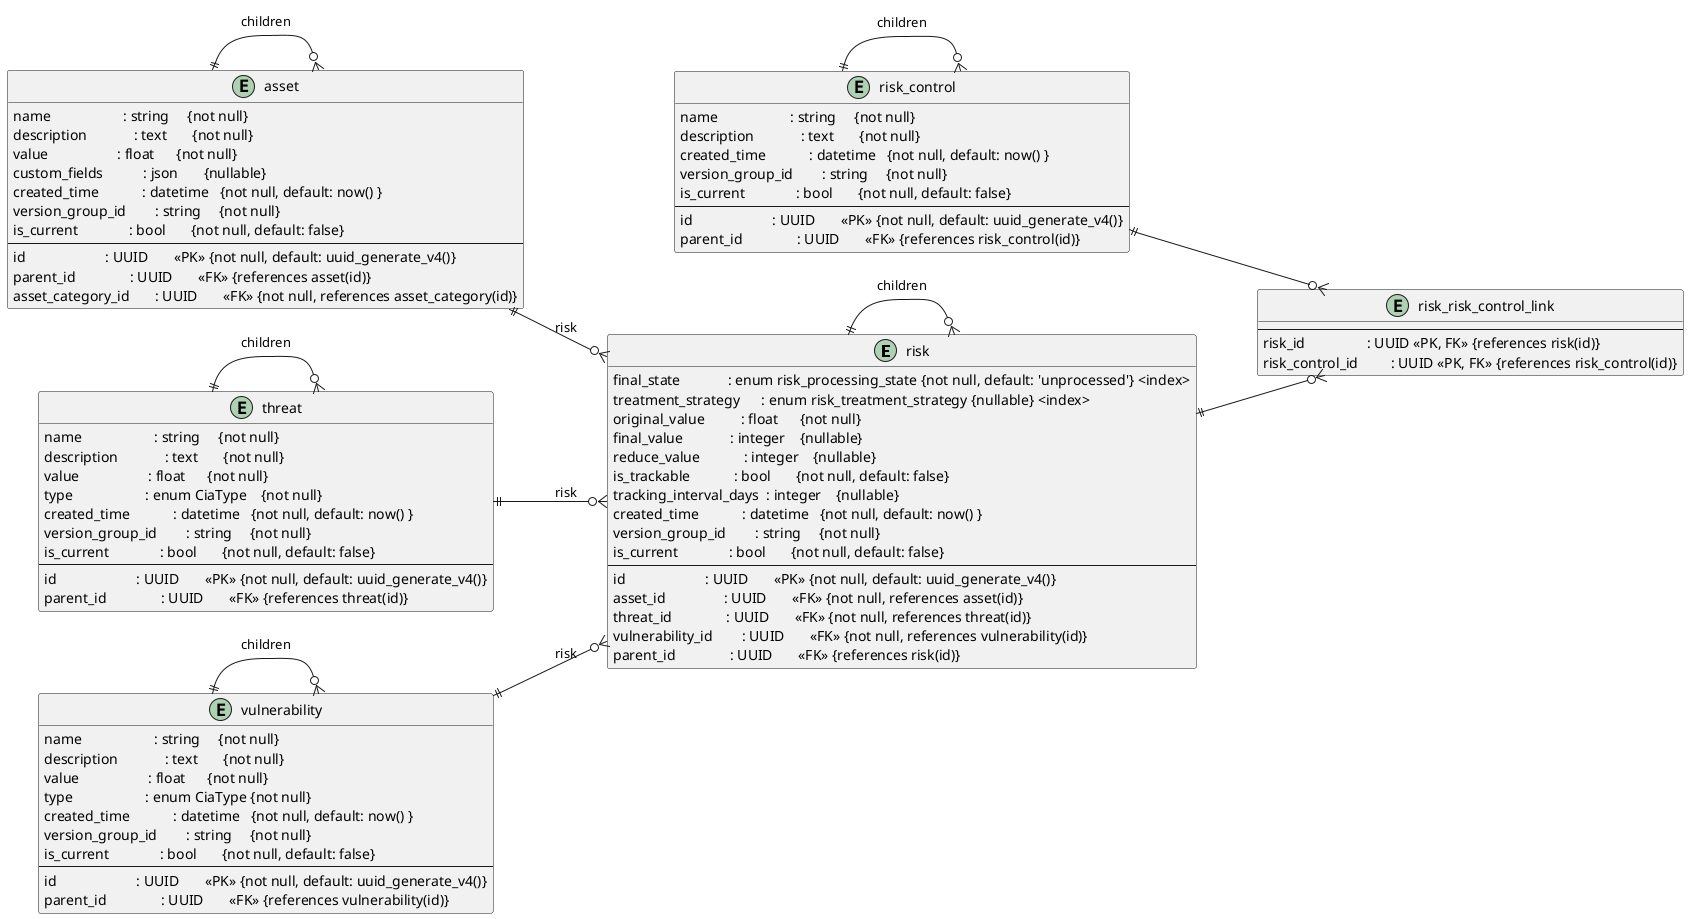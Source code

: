 @startuml
' skinparam linetype ortho
left to right direction

entity "risk" as RSK {
    final_state             : enum risk_processing_state {not null, default: 'unprocessed'} <index>
    treatment_strategy      : enum risk_treatment_strategy {nullable} <index>
    original_value          : float      {not null}
    final_value             : integer    {nullable}
    reduce_value            : integer    {nullable}
    is_trackable            : bool       {not null, default: false}
    tracking_interval_days  : integer    {nullable}
    created_time            : datetime   {not null, default: now() }
    version_group_id        : string     {not null}
    is_current              : bool       {not null, default: false}
    --
    id                      : UUID       <<PK>> {not null, default: uuid_generate_v4()}
    asset_id                : UUID       <<FK>> {not null, references asset(id)}
    threat_id               : UUID       <<FK>> {not null, references threat(id)}
    vulnerability_id        : UUID       <<FK>> {not null, references vulnerability(id)}
    parent_id               : UUID       <<FK>> {references risk(id)}
}
RSK ||--o{ RSK : children

entity "asset" as AST {
    name                    : string     {not null}
    description             : text       {not null}
    value                   : float      {not null}
    custom_fields           : json       {nullable}
    created_time            : datetime   {not null, default: now() }
    version_group_id        : string     {not null}
    is_current              : bool       {not null, default: false}
    --
    id                      : UUID       <<PK>> {not null, default: uuid_generate_v4()}
    parent_id               : UUID       <<FK>> {references asset(id)}
    asset_category_id       : UUID       <<FK>> {not null, references asset_category(id)}
}
AST ||--o{ AST : children
AST ||--o{ RSK : risk

entity "threat" as THR {
    name                    : string     {not null}
    description             : text       {not null}
    value                   : float      {not null}
    type                    : enum CiaType    {not null}
    created_time            : datetime   {not null, default: now() }
    version_group_id        : string     {not null}
    is_current              : bool       {not null, default: false}
    --
    id                      : UUID       <<PK>> {not null, default: uuid_generate_v4()}
    parent_id               : UUID       <<FK>> {references threat(id)}
}
THR ||--o{ THR : children
THR ||--o{ RSK : risk

entity "vulnerability" as VUL {
    name                    : string     {not null}
    description             : text       {not null}
    value                   : float      {not null}
    type                    : enum CiaType {not null}
    created_time            : datetime   {not null, default: now() }
    version_group_id        : string     {not null}
    is_current              : bool       {not null, default: false}
    --
    id                      : UUID       <<PK>> {not null, default: uuid_generate_v4()}
    parent_id               : UUID       <<FK>> {references vulnerability(id)}
}
VUL ||--o{ VUL : children
VUL ||--o{ RSK : risk

entity "risk_control" as RSC {
    name                    : string     {not null}
    description             : text       {not null}
    created_time            : datetime   {not null, default: now() }
    version_group_id        : string     {not null}
    is_current              : bool       {not null, default: false}
    --
    id                      : UUID       <<PK>> {not null, default: uuid_generate_v4()}
    parent_id               : UUID       <<FK>> {references risk_control(id)}
}

RSC ||--o{ RSC : children

entity "risk_risk_control_link" as RRCL {
    --
    risk_id                 : UUID <<PK, FK>> {references risk(id)}
    risk_control_id         : UUID <<PK, FK>> {references risk_control(id)}
}

RSK ||--o{ RRCL
RSC ||--o{ RRCL

@enduml
